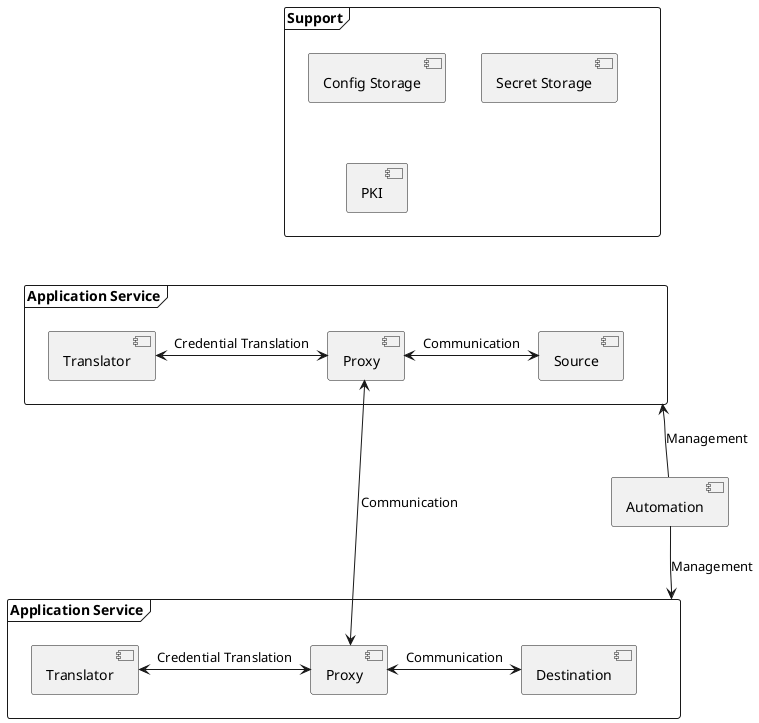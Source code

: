 @startuml

component [Automation] as auto

frame "Support" as sup {
    component [Config Storage] as config
    component [Secret Storage] as secret
    component [PKI] as pki
}

frame "Application Service" as app_a {
    component [Source] as src
    component [Proxy] as proxy_a
    component [Translator] as trans_a

    trans_a <-> proxy_a : Credential Translation
    proxy_a <-> src : Communication
}

frame "Application Service" as app_b {
    component [Destination] as dest
    component [Proxy] as proxy_b
    component [Translator] as trans_b

    trans_b <-> proxy_b : Credential Translation
    proxy_b <-> dest : Communication
}

sup -[hidden]--> app_a

auto -up-> app_a : Management
auto -down-> app_b : Management

proxy_a <--> proxy_b : Communication

@enduml
